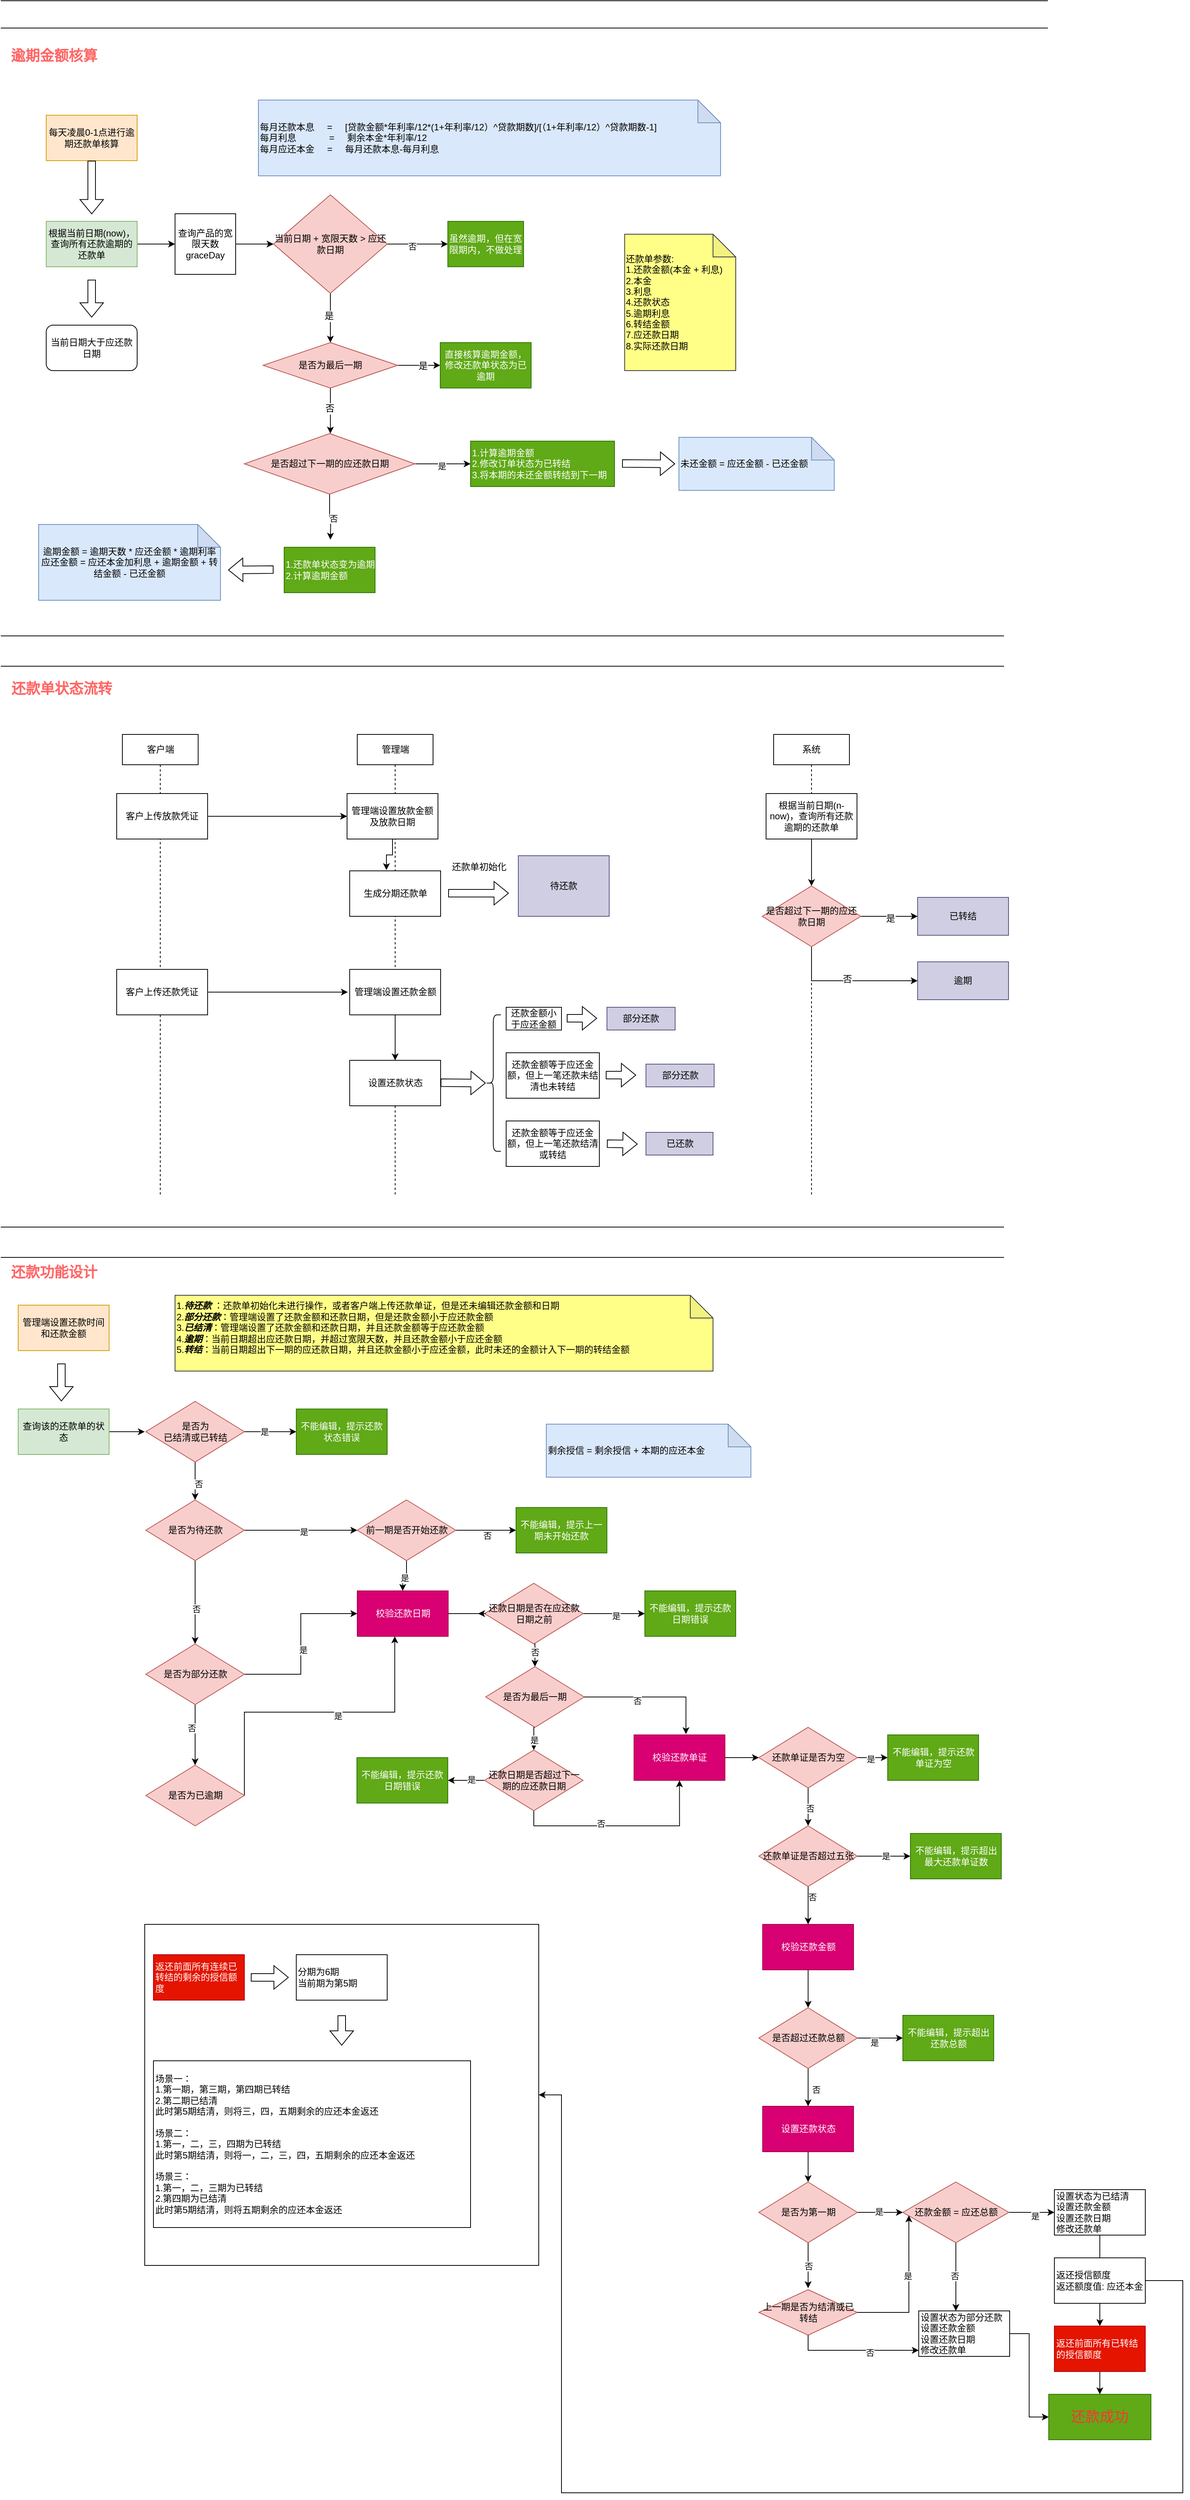 <mxfile version="22.0.4" type="github">
  <diagram name="第 1 页" id="Aw3Pf0h6sJnKODZOu8LF">
    <mxGraphModel dx="1366" dy="710" grid="1" gridSize="10" guides="1" tooltips="1" connect="1" arrows="1" fold="1" page="1" pageScale="1" pageWidth="827" pageHeight="1169" math="0" shadow="0">
      <root>
        <mxCell id="0" />
        <mxCell id="1" parent="0" />
        <mxCell id="2_UDLm3RMH8MQwXrRxa8-139" value="" style="rounded=0;whiteSpace=wrap;html=1;" vertex="1" parent="1">
          <mxGeometry x="230" y="2570" width="520" height="450" as="geometry" />
        </mxCell>
        <mxCell id="IFvYXQbIsYziRsAE9J6--2" value="每天凌晨0-1点进行逾期还款单核算" style="rounded=0;whiteSpace=wrap;html=1;fillColor=#ffe6cc;strokeColor=#d79b00;" parent="1" vertex="1">
          <mxGeometry x="100" y="183" width="120" height="60" as="geometry" />
        </mxCell>
        <mxCell id="IFvYXQbIsYziRsAE9J6--5" style="edgeStyle=orthogonalEdgeStyle;rounded=0;orthogonalLoop=1;jettySize=auto;html=1;exitX=1;exitY=0.5;exitDx=0;exitDy=0;" parent="1" source="IFvYXQbIsYziRsAE9J6--3" edge="1">
          <mxGeometry relative="1" as="geometry">
            <mxPoint x="270" y="353" as="targetPoint" />
          </mxGeometry>
        </mxCell>
        <mxCell id="IFvYXQbIsYziRsAE9J6--3" value="根据当前日期(now)，查询所有还款逾期的还款单" style="rounded=0;whiteSpace=wrap;html=1;fillColor=#d5e8d4;strokeColor=#82b366;" parent="1" vertex="1">
          <mxGeometry x="100" y="323" width="120" height="60" as="geometry" />
        </mxCell>
        <mxCell id="IFvYXQbIsYziRsAE9J6--4" value="" style="shape=flexArrow;endArrow=classic;html=1;rounded=0;" parent="1" source="IFvYXQbIsYziRsAE9J6--2" edge="1">
          <mxGeometry width="50" height="50" relative="1" as="geometry">
            <mxPoint x="160" y="293" as="sourcePoint" />
            <mxPoint x="160" y="313.711" as="targetPoint" />
          </mxGeometry>
        </mxCell>
        <mxCell id="IFvYXQbIsYziRsAE9J6--8" style="edgeStyle=orthogonalEdgeStyle;rounded=0;orthogonalLoop=1;jettySize=auto;html=1;" parent="1" source="IFvYXQbIsYziRsAE9J6--7" edge="1">
          <mxGeometry relative="1" as="geometry">
            <mxPoint x="400" y="353" as="targetPoint" />
          </mxGeometry>
        </mxCell>
        <mxCell id="IFvYXQbIsYziRsAE9J6--7" value="&lt;div&gt;查询产品的宽限天数&lt;/div&gt;&lt;div&gt;graceDay&lt;br&gt;&lt;/div&gt;" style="whiteSpace=wrap;html=1;aspect=fixed;" parent="1" vertex="1">
          <mxGeometry x="270" y="313" width="80" height="80" as="geometry" />
        </mxCell>
        <mxCell id="IFvYXQbIsYziRsAE9J6--11" style="edgeStyle=orthogonalEdgeStyle;rounded=0;orthogonalLoop=1;jettySize=auto;html=1;" parent="1" source="IFvYXQbIsYziRsAE9J6--9" edge="1">
          <mxGeometry relative="1" as="geometry">
            <mxPoint x="630" y="353" as="targetPoint" />
          </mxGeometry>
        </mxCell>
        <mxCell id="IFvYXQbIsYziRsAE9J6--12" value="否" style="edgeLabel;html=1;align=center;verticalAlign=middle;resizable=0;points=[];" parent="IFvYXQbIsYziRsAE9J6--11" vertex="1" connectable="0">
          <mxGeometry x="-0.18" y="-3" relative="1" as="geometry">
            <mxPoint as="offset" />
          </mxGeometry>
        </mxCell>
        <mxCell id="Zr8373-K24QdLeZp-8y8-16" style="edgeStyle=orthogonalEdgeStyle;rounded=0;orthogonalLoop=1;jettySize=auto;html=1;exitX=0.5;exitY=1;exitDx=0;exitDy=0;fontFamily=Helvetica;fontSize=12;fontColor=default;" parent="1" source="IFvYXQbIsYziRsAE9J6--9" edge="1">
          <mxGeometry relative="1" as="geometry">
            <mxPoint x="475" y="483" as="targetPoint" />
          </mxGeometry>
        </mxCell>
        <mxCell id="Zr8373-K24QdLeZp-8y8-17" value="是" style="edgeLabel;html=1;align=center;verticalAlign=middle;resizable=0;points=[];fontSize=12;fontFamily=Helvetica;fontColor=default;" parent="Zr8373-K24QdLeZp-8y8-16" vertex="1" connectable="0">
          <mxGeometry x="-0.084" y="-2" relative="1" as="geometry">
            <mxPoint as="offset" />
          </mxGeometry>
        </mxCell>
        <mxCell id="IFvYXQbIsYziRsAE9J6--9" value="当前日期 + 宽限天数 &amp;gt; 应还款日期" style="rhombus;whiteSpace=wrap;html=1;fillColor=#f8cecc;strokeColor=#b85450;" parent="1" vertex="1">
          <mxGeometry x="400" y="288" width="150" height="130" as="geometry" />
        </mxCell>
        <mxCell id="IFvYXQbIsYziRsAE9J6--13" value="虽然逾期，但在宽限期内，不做处理" style="rounded=0;whiteSpace=wrap;html=1;fillColor=#60a917;fontColor=#ffffff;strokeColor=#2D7600;" parent="1" vertex="1">
          <mxGeometry x="630" y="323" width="100" height="60" as="geometry" />
        </mxCell>
        <mxCell id="Zr8373-K24QdLeZp-8y8-1" style="edgeStyle=orthogonalEdgeStyle;rounded=0;orthogonalLoop=1;jettySize=auto;html=1;exitX=1;exitY=0.5;exitDx=0;exitDy=0;" parent="1" source="IFvYXQbIsYziRsAE9J6--17" edge="1">
          <mxGeometry relative="1" as="geometry">
            <mxPoint x="660" y="643" as="targetPoint" />
          </mxGeometry>
        </mxCell>
        <mxCell id="Zr8373-K24QdLeZp-8y8-2" value="是" style="edgeLabel;html=1;align=center;verticalAlign=middle;resizable=0;points=[];" parent="Zr8373-K24QdLeZp-8y8-1" vertex="1" connectable="0">
          <mxGeometry x="-0.055" y="-3" relative="1" as="geometry">
            <mxPoint as="offset" />
          </mxGeometry>
        </mxCell>
        <mxCell id="Zr8373-K24QdLeZp-8y8-4" style="edgeStyle=orthogonalEdgeStyle;rounded=0;orthogonalLoop=1;jettySize=auto;html=1;" parent="1" source="IFvYXQbIsYziRsAE9J6--17" edge="1">
          <mxGeometry relative="1" as="geometry">
            <mxPoint x="475" y="743" as="targetPoint" />
          </mxGeometry>
        </mxCell>
        <mxCell id="Zr8373-K24QdLeZp-8y8-5" value="否" style="edgeLabel;html=1;align=center;verticalAlign=middle;resizable=0;points=[];" parent="Zr8373-K24QdLeZp-8y8-4" vertex="1" connectable="0">
          <mxGeometry x="0.073" y="3" relative="1" as="geometry">
            <mxPoint as="offset" />
          </mxGeometry>
        </mxCell>
        <mxCell id="IFvYXQbIsYziRsAE9J6--17" value="是否超过下一期的应还款日期" style="rhombus;whiteSpace=wrap;html=1;fillColor=#f8cecc;strokeColor=#b85450;" parent="1" vertex="1">
          <mxGeometry x="361.5" y="603" width="225" height="80" as="geometry" />
        </mxCell>
        <mxCell id="Zr8373-K24QdLeZp-8y8-3" value="&lt;div&gt;1.计算逾期金额&lt;/div&gt;&lt;div&gt;2.修改订单状态为已转结&lt;/div&gt;&lt;div&gt;3.将本期的未还金额转结到下一期&lt;/div&gt;" style="rounded=0;whiteSpace=wrap;html=1;align=left;fillColor=#60a917;fontColor=#ffffff;strokeColor=#2D7600;" parent="1" vertex="1">
          <mxGeometry x="660" y="613" width="190" height="60" as="geometry" />
        </mxCell>
        <mxCell id="Zr8373-K24QdLeZp-8y8-6" value="&lt;div align=&quot;left&quot;&gt;1.还款单状态变为逾期&lt;/div&gt;&lt;div align=&quot;left&quot;&gt;2.计算逾期金额&lt;br&gt;&lt;/div&gt;" style="rounded=0;whiteSpace=wrap;html=1;align=left;fillColor=#60a917;fontColor=#ffffff;strokeColor=#2D7600;" parent="1" vertex="1">
          <mxGeometry x="414" y="753" width="120" height="60" as="geometry" />
        </mxCell>
        <mxCell id="Zr8373-K24QdLeZp-8y8-12" value="&lt;div&gt;每月还款本息&amp;nbsp;&amp;nbsp;&amp;nbsp;&amp;nbsp; = &lt;span style=&quot;&quot;&gt;&lt;span style=&quot;&quot;&gt;&amp;nbsp;&amp;nbsp;&amp;nbsp;&amp;nbsp;&lt;/span&gt;&lt;/span&gt;[贷款金额*年利率/12*(1+年利率/12）^贷款期数]/[（1+年利率/12）^贷款期数-1]&lt;span style=&quot;&quot; data-eleid=&quot;4&quot; class=&quot;text-only&quot;&gt;&lt;br&gt;&lt;/span&gt;&lt;/div&gt;&lt;div&gt;&lt;span style=&quot;&quot; data-eleid=&quot;7&quot; class=&quot;text-only&quot;&gt;每月利息&amp;nbsp;&amp;nbsp;&amp;nbsp;&amp;nbsp;&amp;nbsp;&amp;nbsp;&amp;nbsp;&amp;nbsp;&lt;span style=&quot;&quot;&gt;&lt;span style=&quot;&quot;&gt;&amp;nbsp;&amp;nbsp;&amp;nbsp;&amp;nbsp;&lt;/span&gt;&lt;/span&gt; = &lt;span style=&quot;&quot;&gt;&lt;span style=&quot;&quot;&gt;&amp;nbsp;&amp;nbsp;&amp;nbsp;&amp;nbsp;&lt;/span&gt;&lt;/span&gt;剩余本金*年利率/12&lt;/span&gt;&lt;span style=&quot;&quot; data-eleid=&quot;6&quot; class=&quot;text-only&quot;&gt;&lt;/span&gt;&lt;span style=&quot;&quot; data-eleid=&quot;9&quot; class=&quot;text-only&quot;&gt;&lt;br&gt;&lt;/span&gt;&lt;/div&gt;&lt;div&gt;&lt;span style=&quot;&quot; data-eleid=&quot;9&quot; class=&quot;text-only&quot;&gt;每月应还本金&lt;span style=&quot;&quot;&gt;&lt;span style=&quot;&quot;&gt;&amp;nbsp;&amp;nbsp;&amp;nbsp;&amp;nbsp;&lt;/span&gt;&lt;/span&gt; = &lt;span style=&quot;&quot;&gt;&lt;span style=&quot;&quot;&gt;&amp;nbsp;&amp;nbsp;&amp;nbsp;&amp;nbsp;&lt;/span&gt;&lt;/span&gt;每月还款本息-每月利息&lt;/span&gt;&lt;/div&gt;" style="shape=note;whiteSpace=wrap;html=1;backgroundOutline=1;darkOpacity=0.05;rounded=0;strokeColor=#6c8ebf;fontFamily=Helvetica;fontSize=12;fillColor=#dae8fc;align=left;" parent="1" vertex="1">
          <mxGeometry x="380" y="163" width="610" height="100" as="geometry" />
        </mxCell>
        <mxCell id="Zr8373-K24QdLeZp-8y8-14" value="" style="shape=flexArrow;endArrow=classic;html=1;rounded=0;fontFamily=Helvetica;fontSize=12;fontColor=default;" parent="1" edge="1">
          <mxGeometry width="50" height="50" relative="1" as="geometry">
            <mxPoint x="400" y="782.5" as="sourcePoint" />
            <mxPoint x="340" y="783" as="targetPoint" />
          </mxGeometry>
        </mxCell>
        <mxCell id="Zr8373-K24QdLeZp-8y8-15" value="&lt;div&gt;逾期金额 = 逾期天数 * 应还金额 * 逾期利率&lt;/div&gt;&lt;div&gt;应还金额 = 应还本金加利息 + 逾期金额 + 转结金额 - 已还金额 &lt;br&gt;&lt;/div&gt;" style="shape=note;whiteSpace=wrap;html=1;backgroundOutline=1;darkOpacity=0.05;rounded=0;strokeColor=#6c8ebf;fontFamily=Helvetica;fontSize=12;fillColor=#dae8fc;" parent="1" vertex="1">
          <mxGeometry x="90" y="723" width="240" height="100" as="geometry" />
        </mxCell>
        <mxCell id="Zr8373-K24QdLeZp-8y8-19" style="edgeStyle=orthogonalEdgeStyle;rounded=0;orthogonalLoop=1;jettySize=auto;html=1;fontFamily=Helvetica;fontSize=12;fontColor=default;" parent="1" source="Zr8373-K24QdLeZp-8y8-18" edge="1">
          <mxGeometry relative="1" as="geometry">
            <mxPoint x="475" y="603" as="targetPoint" />
          </mxGeometry>
        </mxCell>
        <mxCell id="Zr8373-K24QdLeZp-8y8-20" value="否" style="edgeLabel;html=1;align=center;verticalAlign=middle;resizable=0;points=[];fontSize=12;fontFamily=Helvetica;fontColor=default;" parent="Zr8373-K24QdLeZp-8y8-19" vertex="1" connectable="0">
          <mxGeometry x="-0.105" y="-1" relative="1" as="geometry">
            <mxPoint as="offset" />
          </mxGeometry>
        </mxCell>
        <mxCell id="Zr8373-K24QdLeZp-8y8-21" style="edgeStyle=orthogonalEdgeStyle;rounded=0;orthogonalLoop=1;jettySize=auto;html=1;exitX=1;exitY=0.5;exitDx=0;exitDy=0;fontFamily=Helvetica;fontSize=12;fontColor=default;" parent="1" source="Zr8373-K24QdLeZp-8y8-18" edge="1">
          <mxGeometry relative="1" as="geometry">
            <mxPoint x="620" y="513" as="targetPoint" />
          </mxGeometry>
        </mxCell>
        <mxCell id="Zr8373-K24QdLeZp-8y8-22" value="是" style="edgeLabel;html=1;align=center;verticalAlign=middle;resizable=0;points=[];fontSize=12;fontFamily=Helvetica;fontColor=default;" parent="Zr8373-K24QdLeZp-8y8-21" vertex="1" connectable="0">
          <mxGeometry x="0.191" relative="1" as="geometry">
            <mxPoint as="offset" />
          </mxGeometry>
        </mxCell>
        <mxCell id="Zr8373-K24QdLeZp-8y8-18" value="是否为最后一期" style="rhombus;whiteSpace=wrap;html=1;fillColor=#f8cecc;strokeColor=#b85450;" parent="1" vertex="1">
          <mxGeometry x="386.25" y="483" width="177.5" height="60" as="geometry" />
        </mxCell>
        <mxCell id="Zr8373-K24QdLeZp-8y8-23" value="直接核算逾期金额，修改还款单状态为已逾期" style="rounded=0;whiteSpace=wrap;html=1;strokeColor=#2D7600;fontFamily=Helvetica;fontSize=12;fontColor=#ffffff;fillColor=#60a917;" parent="1" vertex="1">
          <mxGeometry x="620" y="483" width="120" height="60" as="geometry" />
        </mxCell>
        <mxCell id="Zr8373-K24QdLeZp-8y8-24" value="" style="shape=flexArrow;endArrow=classic;html=1;rounded=0;fontFamily=Helvetica;fontSize=12;fontColor=default;" parent="1" edge="1">
          <mxGeometry width="50" height="50" relative="1" as="geometry">
            <mxPoint x="860" y="642.5" as="sourcePoint" />
            <mxPoint x="930" y="643" as="targetPoint" />
          </mxGeometry>
        </mxCell>
        <mxCell id="Zr8373-K24QdLeZp-8y8-25" value="&lt;div&gt;未还金额 = 应还金额 - 已还金额 &lt;br&gt;&lt;/div&gt;" style="shape=note;whiteSpace=wrap;html=1;backgroundOutline=1;darkOpacity=0.05;rounded=0;strokeColor=#6c8ebf;fontFamily=Helvetica;fontSize=12;fillColor=#dae8fc;align=left;" parent="1" vertex="1">
          <mxGeometry x="935" y="608" width="205" height="70" as="geometry" />
        </mxCell>
        <mxCell id="Zr8373-K24QdLeZp-8y8-26" value="" style="shape=link;html=1;rounded=0;fontFamily=Helvetica;fontSize=12;fontColor=default;width=40;" parent="1" edge="1">
          <mxGeometry width="100" relative="1" as="geometry">
            <mxPoint x="40" y="890" as="sourcePoint" />
            <mxPoint x="1364" y="890" as="targetPoint" />
          </mxGeometry>
        </mxCell>
        <mxCell id="Zr8373-K24QdLeZp-8y8-27" value="" style="shape=link;html=1;rounded=0;fontFamily=Helvetica;fontSize=12;fontColor=default;width=36;" parent="1" edge="1">
          <mxGeometry width="100" relative="1" as="geometry">
            <mxPoint x="40" y="50" as="sourcePoint" />
            <mxPoint x="1422" y="50" as="targetPoint" />
          </mxGeometry>
        </mxCell>
        <mxCell id="Zr8373-K24QdLeZp-8y8-28" value="&lt;font color=&quot;#ff6666&quot; style=&quot;font-size: 19px;&quot;&gt;&lt;b style=&quot;font-size: 19px;&quot;&gt;&lt;font style=&quot;font-size: 19px;&quot;&gt;逾期金额核算&lt;/font&gt;&lt;/b&gt;&lt;/font&gt;" style="text;html=1;align=center;verticalAlign=middle;resizable=0;points=[];autosize=1;strokeColor=none;fillColor=none;fontSize=19;fontFamily=Helvetica;fontColor=default;" parent="1" vertex="1">
          <mxGeometry x="40" y="85" width="140" height="40" as="geometry" />
        </mxCell>
        <mxCell id="Zr8373-K24QdLeZp-8y8-183" value="&lt;font color=&quot;#ff6666&quot;&gt;&lt;b&gt;还款单状态流转&lt;/b&gt;&lt;/font&gt;" style="text;html=1;align=center;verticalAlign=middle;resizable=0;points=[];autosize=1;strokeColor=none;fillColor=none;fontSize=19;fontFamily=Helvetica;fontColor=default;" parent="1" vertex="1">
          <mxGeometry x="40" y="920" width="160" height="40" as="geometry" />
        </mxCell>
        <mxCell id="Zr8373-K24QdLeZp-8y8-184" value="待还款" style="rounded=0;whiteSpace=wrap;html=1;strokeColor=#56517e;fontFamily=Helvetica;fontSize=12;fillColor=#d0cee2;" parent="1" vertex="1">
          <mxGeometry x="723" y="1160" width="120" height="80" as="geometry" />
        </mxCell>
        <mxCell id="Zr8373-K24QdLeZp-8y8-185" value="已转结" style="rounded=0;whiteSpace=wrap;html=1;strokeColor=#56517e;fontFamily=Helvetica;fontSize=12;fillColor=#d0cee2;" parent="1" vertex="1">
          <mxGeometry x="1250" y="1215" width="120" height="50" as="geometry" />
        </mxCell>
        <mxCell id="Zr8373-K24QdLeZp-8y8-186" value="逾期" style="rounded=0;whiteSpace=wrap;html=1;strokeColor=#56517e;fontFamily=Helvetica;fontSize=12;fillColor=#d0cee2;" parent="1" vertex="1">
          <mxGeometry x="1250" y="1300" width="120" height="50" as="geometry" />
        </mxCell>
        <mxCell id="Zr8373-K24QdLeZp-8y8-187" value="已还款" style="rounded=0;whiteSpace=wrap;html=1;strokeColor=#56517e;fontFamily=Helvetica;fontSize=12;fillColor=#d0cee2;" parent="1" vertex="1">
          <mxGeometry x="891.5" y="1525" width="88.5" height="30" as="geometry" />
        </mxCell>
        <mxCell id="Zr8373-K24QdLeZp-8y8-188" value="部分还款" style="rounded=0;whiteSpace=wrap;html=1;strokeColor=#56517e;fontFamily=Helvetica;fontSize=12;fillColor=#d0cee2;" parent="1" vertex="1">
          <mxGeometry x="840" y="1360" width="90" height="30" as="geometry" />
        </mxCell>
        <mxCell id="Zr8373-K24QdLeZp-8y8-202" style="edgeStyle=orthogonalEdgeStyle;rounded=0;orthogonalLoop=1;jettySize=auto;html=1;exitX=1;exitY=0.5;exitDx=0;exitDy=0;entryX=0;entryY=0.5;entryDx=0;entryDy=0;fontFamily=Helvetica;fontSize=12;fontColor=default;" parent="1" source="Zr8373-K24QdLeZp-8y8-194" target="Zr8373-K24QdLeZp-8y8-201" edge="1">
          <mxGeometry relative="1" as="geometry" />
        </mxCell>
        <mxCell id="Zr8373-K24QdLeZp-8y8-203" style="edgeStyle=orthogonalEdgeStyle;rounded=0;orthogonalLoop=1;jettySize=auto;html=1;exitX=1;exitY=0.5;exitDx=0;exitDy=0;fontFamily=Helvetica;fontSize=12;fontColor=default;" parent="1" source="Zr8373-K24QdLeZp-8y8-201" edge="1">
          <mxGeometry relative="1" as="geometry">
            <mxPoint x="583" y="1108" as="targetPoint" />
          </mxGeometry>
        </mxCell>
        <mxCell id="Zr8373-K24QdLeZp-8y8-210" value="客户端" style="shape=umlLifeline;perimeter=lifelinePerimeter;whiteSpace=wrap;html=1;container=1;dropTarget=0;collapsible=0;recursiveResize=0;outlineConnect=0;portConstraint=eastwest;newEdgeStyle={&quot;curved&quot;:0,&quot;rounded&quot;:0};rounded=0;strokeColor=default;fontFamily=Helvetica;fontSize=12;fontColor=default;fillColor=default;" parent="1" vertex="1">
          <mxGeometry x="200.5" y="1000" width="100" height="610" as="geometry" />
        </mxCell>
        <mxCell id="Zr8373-K24QdLeZp-8y8-211" value="管理端" style="shape=umlLifeline;perimeter=lifelinePerimeter;whiteSpace=wrap;html=1;container=1;dropTarget=0;collapsible=0;recursiveResize=0;outlineConnect=0;portConstraint=eastwest;newEdgeStyle={&quot;curved&quot;:0,&quot;rounded&quot;:0};rounded=0;strokeColor=default;fontFamily=Helvetica;fontSize=12;fontColor=default;fillColor=default;" parent="1" vertex="1">
          <mxGeometry x="510.5" y="1000" width="100" height="610" as="geometry" />
        </mxCell>
        <mxCell id="Zr8373-K24QdLeZp-8y8-212" value="系统" style="shape=umlLifeline;perimeter=lifelinePerimeter;whiteSpace=wrap;html=1;container=1;dropTarget=0;collapsible=0;recursiveResize=0;outlineConnect=0;portConstraint=eastwest;newEdgeStyle={&quot;curved&quot;:0,&quot;rounded&quot;:0};rounded=0;strokeColor=default;fontFamily=Helvetica;fontSize=12;fontColor=default;fillColor=default;" parent="1" vertex="1">
          <mxGeometry x="1060" y="1000" width="100" height="610" as="geometry" />
        </mxCell>
        <mxCell id="Zr8373-K24QdLeZp-8y8-194" value="客户上传放款凭证" style="rounded=0;whiteSpace=wrap;html=1;strokeColor=default;fontFamily=Helvetica;fontSize=12;fontColor=default;fillColor=default;" parent="1" vertex="1">
          <mxGeometry x="193" y="1078" width="120" height="60" as="geometry" />
        </mxCell>
        <mxCell id="Zr8373-K24QdLeZp-8y8-204" value="生成分期还款单" style="rounded=0;whiteSpace=wrap;html=1;strokeColor=default;fontFamily=Helvetica;fontSize=12;fontColor=default;fillColor=default;" parent="1" vertex="1">
          <mxGeometry x="500.5" y="1180" width="120" height="60" as="geometry" />
        </mxCell>
        <mxCell id="Zr8373-K24QdLeZp-8y8-219" style="edgeStyle=orthogonalEdgeStyle;rounded=0;orthogonalLoop=1;jettySize=auto;html=1;entryX=0.404;entryY=-0.017;entryDx=0;entryDy=0;entryPerimeter=0;fontFamily=Helvetica;fontSize=12;fontColor=default;" parent="1" source="Zr8373-K24QdLeZp-8y8-201" target="Zr8373-K24QdLeZp-8y8-204" edge="1">
          <mxGeometry relative="1" as="geometry" />
        </mxCell>
        <mxCell id="Zr8373-K24QdLeZp-8y8-201" value="管理端设置放款金额及放款日期" style="rounded=0;whiteSpace=wrap;html=1;strokeColor=default;fontFamily=Helvetica;fontSize=12;fontColor=default;fillColor=default;" parent="1" vertex="1">
          <mxGeometry x="497" y="1078" width="120" height="60" as="geometry" />
        </mxCell>
        <mxCell id="Zr8373-K24QdLeZp-8y8-214" value="" style="shape=flexArrow;endArrow=classic;html=1;rounded=0;fontFamily=Helvetica;fontSize=12;fontColor=default;" parent="1" edge="1">
          <mxGeometry width="50" height="50" relative="1" as="geometry">
            <mxPoint x="630.5" y="1209.5" as="sourcePoint" />
            <mxPoint x="710.5" y="1209.5" as="targetPoint" />
          </mxGeometry>
        </mxCell>
        <mxCell id="Zr8373-K24QdLeZp-8y8-215" value="还款单初始化" style="text;html=1;align=center;verticalAlign=middle;resizable=0;points=[];autosize=1;strokeColor=none;fillColor=none;fontSize=12;fontFamily=Helvetica;fontColor=default;" parent="1" vertex="1">
          <mxGeometry x="620.5" y="1160" width="100" height="30" as="geometry" />
        </mxCell>
        <mxCell id="Zr8373-K24QdLeZp-8y8-218" style="edgeStyle=orthogonalEdgeStyle;rounded=0;orthogonalLoop=1;jettySize=auto;html=1;fontFamily=Helvetica;fontSize=12;fontColor=default;" parent="1" source="Zr8373-K24QdLeZp-8y8-216" edge="1">
          <mxGeometry relative="1" as="geometry">
            <mxPoint x="498" y="1340" as="targetPoint" />
          </mxGeometry>
        </mxCell>
        <mxCell id="Zr8373-K24QdLeZp-8y8-216" value="客户上传还款凭证" style="rounded=0;whiteSpace=wrap;html=1;strokeColor=default;fontFamily=Helvetica;fontSize=12;fontColor=default;fillColor=default;" parent="1" vertex="1">
          <mxGeometry x="193" y="1310" width="120" height="60" as="geometry" />
        </mxCell>
        <mxCell id="Zr8373-K24QdLeZp-8y8-226" style="edgeStyle=orthogonalEdgeStyle;rounded=0;orthogonalLoop=1;jettySize=auto;html=1;fontFamily=Helvetica;fontSize=12;fontColor=default;" parent="1" source="Zr8373-K24QdLeZp-8y8-217" target="Zr8373-K24QdLeZp-8y8-222" edge="1">
          <mxGeometry relative="1" as="geometry" />
        </mxCell>
        <mxCell id="Zr8373-K24QdLeZp-8y8-217" value="管理端设置还款金额" style="rounded=0;whiteSpace=wrap;html=1;strokeColor=default;fontFamily=Helvetica;fontSize=12;fontColor=default;fillColor=default;" parent="1" vertex="1">
          <mxGeometry x="500.5" y="1310" width="120" height="60" as="geometry" />
        </mxCell>
        <mxCell id="Zr8373-K24QdLeZp-8y8-222" value="设置还款状态" style="rounded=0;whiteSpace=wrap;html=1;strokeColor=default;fontFamily=Helvetica;fontSize=12;fontColor=default;fillColor=default;" parent="1" vertex="1">
          <mxGeometry x="500.5" y="1430" width="120" height="60" as="geometry" />
        </mxCell>
        <mxCell id="Zr8373-K24QdLeZp-8y8-227" value="" style="shape=flexArrow;endArrow=classic;html=1;rounded=0;fontFamily=Helvetica;fontSize=12;fontColor=default;" parent="1" edge="1">
          <mxGeometry width="50" height="50" relative="1" as="geometry">
            <mxPoint x="620.5" y="1459.5" as="sourcePoint" />
            <mxPoint x="680" y="1460" as="targetPoint" />
          </mxGeometry>
        </mxCell>
        <mxCell id="Zr8373-K24QdLeZp-8y8-229" value="" style="shape=curlyBracket;whiteSpace=wrap;html=1;rounded=1;labelPosition=left;verticalLabelPosition=middle;align=right;verticalAlign=middle;strokeColor=default;fontFamily=Helvetica;fontSize=12;fontColor=default;fillColor=default;size=0.5;" parent="1" vertex="1">
          <mxGeometry x="680" y="1370" width="20" height="180" as="geometry" />
        </mxCell>
        <mxCell id="Zr8373-K24QdLeZp-8y8-230" value="还款金额小于应还金额" style="rounded=0;whiteSpace=wrap;html=1;strokeColor=default;fontFamily=Helvetica;fontSize=12;fontColor=default;fillColor=default;" parent="1" vertex="1">
          <mxGeometry x="707" y="1360" width="73" height="30" as="geometry" />
        </mxCell>
        <mxCell id="Zr8373-K24QdLeZp-8y8-231" value="" style="shape=flexArrow;endArrow=classic;html=1;rounded=0;fontFamily=Helvetica;fontSize=12;fontColor=default;" parent="1" edge="1">
          <mxGeometry width="50" height="50" relative="1" as="geometry">
            <mxPoint x="787" y="1374.5" as="sourcePoint" />
            <mxPoint x="827" y="1374.5" as="targetPoint" />
          </mxGeometry>
        </mxCell>
        <mxCell id="Zr8373-K24QdLeZp-8y8-232" value="还款金额等于应还金额，但上一笔还款未结清也未转结" style="rounded=0;whiteSpace=wrap;html=1;strokeColor=default;fontFamily=Helvetica;fontSize=12;fontColor=default;fillColor=default;" parent="1" vertex="1">
          <mxGeometry x="707" y="1420" width="123" height="60" as="geometry" />
        </mxCell>
        <mxCell id="Zr8373-K24QdLeZp-8y8-233" value="部分还款" style="rounded=0;whiteSpace=wrap;html=1;strokeColor=#56517e;fontFamily=Helvetica;fontSize=12;fillColor=#d0cee2;" parent="1" vertex="1">
          <mxGeometry x="891.5" y="1435" width="90" height="30" as="geometry" />
        </mxCell>
        <mxCell id="Zr8373-K24QdLeZp-8y8-234" value="" style="shape=flexArrow;endArrow=classic;html=1;rounded=0;fontFamily=Helvetica;fontSize=12;fontColor=default;" parent="1" edge="1">
          <mxGeometry width="50" height="50" relative="1" as="geometry">
            <mxPoint x="838.5" y="1449.5" as="sourcePoint" />
            <mxPoint x="878.5" y="1449.5" as="targetPoint" />
          </mxGeometry>
        </mxCell>
        <mxCell id="Zr8373-K24QdLeZp-8y8-235" value="还款金额等于应还金额，但上一笔还款结清或转结" style="rounded=0;whiteSpace=wrap;html=1;strokeColor=default;fontFamily=Helvetica;fontSize=12;fontColor=default;fillColor=default;" parent="1" vertex="1">
          <mxGeometry x="707" y="1510" width="123" height="60" as="geometry" />
        </mxCell>
        <mxCell id="Zr8373-K24QdLeZp-8y8-236" value="" style="shape=flexArrow;endArrow=classic;html=1;rounded=0;fontFamily=Helvetica;fontSize=12;fontColor=default;" parent="1" edge="1">
          <mxGeometry width="50" height="50" relative="1" as="geometry">
            <mxPoint x="840" y="1540" as="sourcePoint" />
            <mxPoint x="880.5" y="1540.5" as="targetPoint" />
          </mxGeometry>
        </mxCell>
        <mxCell id="Zr8373-K24QdLeZp-8y8-240" style="edgeStyle=orthogonalEdgeStyle;rounded=0;orthogonalLoop=1;jettySize=auto;html=1;fontFamily=Helvetica;fontSize=12;fontColor=default;" parent="1" source="Zr8373-K24QdLeZp-8y8-238" target="Zr8373-K24QdLeZp-8y8-239" edge="1">
          <mxGeometry relative="1" as="geometry" />
        </mxCell>
        <mxCell id="Zr8373-K24QdLeZp-8y8-238" value="根据当前日期(n-now)，查询所有还款逾期的还款单" style="rounded=0;whiteSpace=wrap;html=1;" parent="1" vertex="1">
          <mxGeometry x="1050" y="1078" width="120" height="60" as="geometry" />
        </mxCell>
        <mxCell id="Zr8373-K24QdLeZp-8y8-241" style="edgeStyle=orthogonalEdgeStyle;rounded=0;orthogonalLoop=1;jettySize=auto;html=1;exitX=1;exitY=0.5;exitDx=0;exitDy=0;fontFamily=Helvetica;fontSize=12;fontColor=default;" parent="1" source="Zr8373-K24QdLeZp-8y8-239" edge="1">
          <mxGeometry relative="1" as="geometry">
            <mxPoint x="1250" y="1240" as="targetPoint" />
          </mxGeometry>
        </mxCell>
        <mxCell id="Zr8373-K24QdLeZp-8y8-242" value="是" style="edgeLabel;html=1;align=center;verticalAlign=middle;resizable=0;points=[];fontSize=12;fontFamily=Helvetica;fontColor=default;" parent="Zr8373-K24QdLeZp-8y8-241" vertex="1" connectable="0">
          <mxGeometry x="0.046" y="-2" relative="1" as="geometry">
            <mxPoint as="offset" />
          </mxGeometry>
        </mxCell>
        <mxCell id="Zr8373-K24QdLeZp-8y8-243" style="edgeStyle=orthogonalEdgeStyle;rounded=0;orthogonalLoop=1;jettySize=auto;html=1;exitX=0.5;exitY=1;exitDx=0;exitDy=0;fontFamily=Helvetica;fontSize=12;fontColor=default;entryX=0;entryY=0.5;entryDx=0;entryDy=0;" parent="1" source="Zr8373-K24QdLeZp-8y8-239" target="Zr8373-K24QdLeZp-8y8-186" edge="1">
          <mxGeometry relative="1" as="geometry">
            <mxPoint x="1240" y="1350" as="targetPoint" />
          </mxGeometry>
        </mxCell>
        <mxCell id="Zr8373-K24QdLeZp-8y8-244" value="否" style="edgeLabel;html=1;align=center;verticalAlign=middle;resizable=0;points=[];fontSize=12;fontFamily=Helvetica;fontColor=default;" parent="Zr8373-K24QdLeZp-8y8-243" vertex="1" connectable="0">
          <mxGeometry x="-0.005" y="2" relative="1" as="geometry">
            <mxPoint as="offset" />
          </mxGeometry>
        </mxCell>
        <mxCell id="Zr8373-K24QdLeZp-8y8-239" value="是否超过下一期的应还款日期" style="rhombus;whiteSpace=wrap;html=1;fillColor=#f8cecc;strokeColor=#b85450;" parent="1" vertex="1">
          <mxGeometry x="1045" y="1200" width="130" height="80" as="geometry" />
        </mxCell>
        <mxCell id="Zr8373-K24QdLeZp-8y8-249" value="" style="shape=link;html=1;rounded=0;fontFamily=Helvetica;fontSize=12;fontColor=default;width=40;" parent="1" edge="1">
          <mxGeometry width="100" relative="1" as="geometry">
            <mxPoint x="40" y="1670" as="sourcePoint" />
            <mxPoint x="1364" y="1670" as="targetPoint" />
          </mxGeometry>
        </mxCell>
        <mxCell id="2_UDLm3RMH8MQwXrRxa8-1" value="" style="shape=flexArrow;endArrow=classic;html=1;rounded=0;" edge="1" parent="1">
          <mxGeometry width="50" height="50" relative="1" as="geometry">
            <mxPoint x="160" y="400" as="sourcePoint" />
            <mxPoint x="160" y="450" as="targetPoint" />
          </mxGeometry>
        </mxCell>
        <mxCell id="2_UDLm3RMH8MQwXrRxa8-2" value="当前日期大于应还款日期" style="rounded=1;whiteSpace=wrap;html=1;" vertex="1" parent="1">
          <mxGeometry x="100" y="460" width="120" height="60" as="geometry" />
        </mxCell>
        <mxCell id="2_UDLm3RMH8MQwXrRxa8-3" value="&lt;div align=&quot;left&quot;&gt;还款单参数:&lt;/div&gt;&lt;div align=&quot;left&quot;&gt;1.还款金额(本金 + 利息)&lt;/div&gt;&lt;div align=&quot;left&quot;&gt;2.本金&lt;/div&gt;&lt;div align=&quot;left&quot;&gt;3.利息&lt;/div&gt;&lt;div align=&quot;left&quot;&gt;4.还款状态&lt;/div&gt;&lt;div align=&quot;left&quot;&gt;5.逾期利息&lt;/div&gt;&lt;div align=&quot;left&quot;&gt;6.转结金额&lt;/div&gt;&lt;div align=&quot;left&quot;&gt;7.应还款日期&lt;/div&gt;&lt;div align=&quot;left&quot;&gt;8.实际还款日期&lt;br&gt;&lt;/div&gt;" style="shape=note;whiteSpace=wrap;html=1;backgroundOutline=1;darkOpacity=0.05;fillColor=#ffff88;strokeColor=#36393d;align=left;" vertex="1" parent="1">
          <mxGeometry x="863.38" y="340" width="146.62" height="180" as="geometry" />
        </mxCell>
        <mxCell id="2_UDLm3RMH8MQwXrRxa8-6" value="&lt;font color=&quot;#ff6666&quot;&gt;&lt;b&gt;还款功能设计&lt;/b&gt;&lt;/font&gt;" style="text;html=1;align=center;verticalAlign=middle;resizable=0;points=[];autosize=1;strokeColor=none;fillColor=none;fontSize=19;fontFamily=Helvetica;fontColor=default;" vertex="1" parent="1">
          <mxGeometry x="40" y="1690" width="140" height="40" as="geometry" />
        </mxCell>
        <mxCell id="2_UDLm3RMH8MQwXrRxa8-7" value="管理端设置还款时间和还款金额" style="rounded=0;whiteSpace=wrap;html=1;strokeColor=#d79b00;fontFamily=Helvetica;fontSize=12;fillColor=#ffe6cc;" vertex="1" parent="1">
          <mxGeometry x="63" y="1753" width="120" height="60" as="geometry" />
        </mxCell>
        <mxCell id="2_UDLm3RMH8MQwXrRxa8-8" value="" style="shape=flexArrow;endArrow=classic;html=1;rounded=0;" edge="1" parent="1">
          <mxGeometry width="50" height="50" relative="1" as="geometry">
            <mxPoint x="120" y="1830" as="sourcePoint" />
            <mxPoint x="120" y="1880" as="targetPoint" />
          </mxGeometry>
        </mxCell>
        <mxCell id="2_UDLm3RMH8MQwXrRxa8-12" style="edgeStyle=orthogonalEdgeStyle;rounded=0;orthogonalLoop=1;jettySize=auto;html=1;" edge="1" parent="1" source="2_UDLm3RMH8MQwXrRxa8-9">
          <mxGeometry relative="1" as="geometry">
            <mxPoint x="230" y="1920" as="targetPoint" />
          </mxGeometry>
        </mxCell>
        <mxCell id="2_UDLm3RMH8MQwXrRxa8-9" value="查询该的还款单的状态" style="rounded=0;whiteSpace=wrap;html=1;fillColor=#d5e8d4;strokeColor=#82b366;" vertex="1" parent="1">
          <mxGeometry x="63" y="1890" width="120" height="60" as="geometry" />
        </mxCell>
        <mxCell id="2_UDLm3RMH8MQwXrRxa8-11" value="&lt;div align=&quot;left&quot;&gt;1.&lt;b&gt;&lt;i&gt;待还款&lt;/i&gt;&lt;/b&gt; ：还款单初始化未进行操作，或者客户端上传还款单证，但是还未编辑还款金额和日期&lt;/div&gt;&lt;div align=&quot;left&quot;&gt;2.&lt;b&gt;&lt;i&gt;部分还款&lt;/i&gt;&lt;/b&gt;：管理端设置了还款金额和还款日期，但是还款金额小于应还款金额&lt;/div&gt;&lt;div align=&quot;left&quot;&gt;3.&lt;b&gt;&lt;i&gt;已结清&lt;/i&gt;&lt;/b&gt;：管理端设置了还款金额和还款日期，并且还款金额等于应还款金额&lt;/div&gt;&lt;div align=&quot;left&quot;&gt;4.&lt;b&gt;&lt;i&gt;逾期&lt;/i&gt;&lt;/b&gt;：当前日期超出应还款日期，并超过宽限天数，并且还款金额小于应还金额&lt;/div&gt;&lt;div align=&quot;left&quot;&gt;5.&lt;b&gt;&lt;i&gt;转结&lt;/i&gt;&lt;/b&gt;：当前日期超出下一期的应还款日期，并且还款金额小于应还金额，此时未还的金额计入下一期的转结金额&lt;br&gt;&lt;/div&gt;&lt;div align=&quot;left&quot;&gt;&lt;b&gt;&lt;i&gt;&lt;br&gt;&lt;/i&gt;&lt;/b&gt;&lt;/div&gt;" style="shape=note;whiteSpace=wrap;html=1;backgroundOutline=1;darkOpacity=0.05;fillColor=#ffff88;strokeColor=#36393d;align=left;" vertex="1" parent="1">
          <mxGeometry x="270" y="1740" width="710" height="100" as="geometry" />
        </mxCell>
        <mxCell id="2_UDLm3RMH8MQwXrRxa8-14" style="edgeStyle=orthogonalEdgeStyle;rounded=0;orthogonalLoop=1;jettySize=auto;html=1;" edge="1" parent="1" source="2_UDLm3RMH8MQwXrRxa8-13">
          <mxGeometry relative="1" as="geometry">
            <mxPoint x="430" y="1920" as="targetPoint" />
          </mxGeometry>
        </mxCell>
        <mxCell id="2_UDLm3RMH8MQwXrRxa8-15" value="是" style="edgeLabel;html=1;align=center;verticalAlign=middle;resizable=0;points=[];" vertex="1" connectable="0" parent="2_UDLm3RMH8MQwXrRxa8-14">
          <mxGeometry x="-0.232" relative="1" as="geometry">
            <mxPoint as="offset" />
          </mxGeometry>
        </mxCell>
        <mxCell id="2_UDLm3RMH8MQwXrRxa8-18" style="edgeStyle=orthogonalEdgeStyle;rounded=0;orthogonalLoop=1;jettySize=auto;html=1;exitX=0.5;exitY=1;exitDx=0;exitDy=0;" edge="1" parent="1" source="2_UDLm3RMH8MQwXrRxa8-13">
          <mxGeometry relative="1" as="geometry">
            <mxPoint x="296.5" y="2010" as="targetPoint" />
          </mxGeometry>
        </mxCell>
        <mxCell id="2_UDLm3RMH8MQwXrRxa8-19" value="否" style="edgeLabel;html=1;align=center;verticalAlign=middle;resizable=0;points=[];" vertex="1" connectable="0" parent="2_UDLm3RMH8MQwXrRxa8-18">
          <mxGeometry x="0.165" y="4" relative="1" as="geometry">
            <mxPoint as="offset" />
          </mxGeometry>
        </mxCell>
        <mxCell id="2_UDLm3RMH8MQwXrRxa8-13" value="&lt;div&gt;是否为&lt;/div&gt;&lt;div&gt;已结清或已转结&lt;br&gt;&lt;/div&gt;" style="rhombus;whiteSpace=wrap;html=1;fillColor=#f8cecc;strokeColor=#b85450;" vertex="1" parent="1">
          <mxGeometry x="231.5" y="1880" width="130" height="80" as="geometry" />
        </mxCell>
        <mxCell id="2_UDLm3RMH8MQwXrRxa8-16" value="不能编辑，提示还款状态错误" style="rounded=0;whiteSpace=wrap;html=1;strokeColor=#2D7600;fontFamily=Helvetica;fontSize=12;fontColor=#ffffff;fillColor=#60a917;" vertex="1" parent="1">
          <mxGeometry x="430" y="1890" width="120" height="60" as="geometry" />
        </mxCell>
        <mxCell id="2_UDLm3RMH8MQwXrRxa8-17" value="剩余授信 = 剩余授信 + 本期的应还本金" style="shape=note;whiteSpace=wrap;html=1;backgroundOutline=1;darkOpacity=0.05;rounded=0;strokeColor=#6c8ebf;fontFamily=Helvetica;fontSize=12;fillColor=#dae8fc;align=left;" vertex="1" parent="1">
          <mxGeometry x="760" y="1910" width="270" height="70" as="geometry" />
        </mxCell>
        <mxCell id="2_UDLm3RMH8MQwXrRxa8-21" style="edgeStyle=orthogonalEdgeStyle;rounded=0;orthogonalLoop=1;jettySize=auto;html=1;exitX=1;exitY=0.5;exitDx=0;exitDy=0;entryX=0;entryY=0.5;entryDx=0;entryDy=0;" edge="1" parent="1" source="2_UDLm3RMH8MQwXrRxa8-20" target="2_UDLm3RMH8MQwXrRxa8-36">
          <mxGeometry relative="1" as="geometry">
            <mxPoint x="480" y="2050" as="targetPoint" />
          </mxGeometry>
        </mxCell>
        <mxCell id="2_UDLm3RMH8MQwXrRxa8-22" value="是" style="edgeLabel;html=1;align=center;verticalAlign=middle;resizable=0;points=[];" vertex="1" connectable="0" parent="2_UDLm3RMH8MQwXrRxa8-21">
          <mxGeometry x="0.052" y="-2" relative="1" as="geometry">
            <mxPoint as="offset" />
          </mxGeometry>
        </mxCell>
        <mxCell id="2_UDLm3RMH8MQwXrRxa8-96" style="edgeStyle=orthogonalEdgeStyle;rounded=0;orthogonalLoop=1;jettySize=auto;html=1;entryX=0.5;entryY=0;entryDx=0;entryDy=0;" edge="1" parent="1" source="2_UDLm3RMH8MQwXrRxa8-20" target="2_UDLm3RMH8MQwXrRxa8-97">
          <mxGeometry relative="1" as="geometry">
            <mxPoint x="296.5" y="2150" as="targetPoint" />
          </mxGeometry>
        </mxCell>
        <mxCell id="2_UDLm3RMH8MQwXrRxa8-98" value="否" style="edgeLabel;html=1;align=center;verticalAlign=middle;resizable=0;points=[];" vertex="1" connectable="0" parent="2_UDLm3RMH8MQwXrRxa8-96">
          <mxGeometry x="0.164" y="1" relative="1" as="geometry">
            <mxPoint as="offset" />
          </mxGeometry>
        </mxCell>
        <mxCell id="2_UDLm3RMH8MQwXrRxa8-20" value="是否为待还款" style="rhombus;whiteSpace=wrap;html=1;fillColor=#f8cecc;strokeColor=#b85450;" vertex="1" parent="1">
          <mxGeometry x="231.5" y="2010" width="130" height="80" as="geometry" />
        </mxCell>
        <mxCell id="2_UDLm3RMH8MQwXrRxa8-32" style="edgeStyle=orthogonalEdgeStyle;rounded=0;orthogonalLoop=1;jettySize=auto;html=1;exitX=1;exitY=0.5;exitDx=0;exitDy=0;entryX=0;entryY=0.5;entryDx=0;entryDy=0;" edge="1" parent="1" source="2_UDLm3RMH8MQwXrRxa8-23" target="2_UDLm3RMH8MQwXrRxa8-34">
          <mxGeometry relative="1" as="geometry">
            <mxPoint x="1060" y="2160" as="targetPoint" />
          </mxGeometry>
        </mxCell>
        <mxCell id="2_UDLm3RMH8MQwXrRxa8-33" value="是" style="edgeLabel;html=1;align=center;verticalAlign=middle;resizable=0;points=[];" vertex="1" connectable="0" parent="2_UDLm3RMH8MQwXrRxa8-32">
          <mxGeometry x="0.063" y="-3" relative="1" as="geometry">
            <mxPoint as="offset" />
          </mxGeometry>
        </mxCell>
        <mxCell id="2_UDLm3RMH8MQwXrRxa8-119" style="edgeStyle=orthogonalEdgeStyle;rounded=0;orthogonalLoop=1;jettySize=auto;html=1;exitX=0.5;exitY=1;exitDx=0;exitDy=0;entryX=0.5;entryY=0;entryDx=0;entryDy=0;" edge="1" parent="1" source="2_UDLm3RMH8MQwXrRxa8-23" target="2_UDLm3RMH8MQwXrRxa8-28">
          <mxGeometry relative="1" as="geometry" />
        </mxCell>
        <mxCell id="2_UDLm3RMH8MQwXrRxa8-120" value="否" style="edgeLabel;html=1;align=center;verticalAlign=middle;resizable=0;points=[];" vertex="1" connectable="0" parent="2_UDLm3RMH8MQwXrRxa8-119">
          <mxGeometry x="-0.206" relative="1" as="geometry">
            <mxPoint as="offset" />
          </mxGeometry>
        </mxCell>
        <mxCell id="2_UDLm3RMH8MQwXrRxa8-23" value="还款日期是否在应还款日期之前" style="rhombus;whiteSpace=wrap;html=1;fillColor=#f8cecc;strokeColor=#b85450;" vertex="1" parent="1">
          <mxGeometry x="678.5" y="2120" width="130" height="80" as="geometry" />
        </mxCell>
        <mxCell id="2_UDLm3RMH8MQwXrRxa8-27" style="edgeStyle=orthogonalEdgeStyle;rounded=0;orthogonalLoop=1;jettySize=auto;html=1;exitX=1;exitY=0.5;exitDx=0;exitDy=0;" edge="1" parent="1" source="2_UDLm3RMH8MQwXrRxa8-25">
          <mxGeometry relative="1" as="geometry">
            <mxPoint x="670" y="2160" as="targetPoint" />
            <Array as="points">
              <mxPoint x="680" y="2160" />
              <mxPoint x="680" y="2160" />
            </Array>
          </mxGeometry>
        </mxCell>
        <mxCell id="2_UDLm3RMH8MQwXrRxa8-25" value="校验还款日期" style="rounded=0;whiteSpace=wrap;html=1;fillColor=#d80073;strokeColor=#A50040;fontColor=#ffffff;" vertex="1" parent="1">
          <mxGeometry x="510.5" y="2130" width="120" height="60" as="geometry" />
        </mxCell>
        <mxCell id="2_UDLm3RMH8MQwXrRxa8-121" style="edgeStyle=orthogonalEdgeStyle;rounded=0;orthogonalLoop=1;jettySize=auto;html=1;exitX=0.5;exitY=1;exitDx=0;exitDy=0;entryX=0.5;entryY=0;entryDx=0;entryDy=0;" edge="1" parent="1" source="2_UDLm3RMH8MQwXrRxa8-28" target="2_UDLm3RMH8MQwXrRxa8-108">
          <mxGeometry relative="1" as="geometry" />
        </mxCell>
        <mxCell id="2_UDLm3RMH8MQwXrRxa8-122" value="是" style="edgeLabel;html=1;align=center;verticalAlign=middle;resizable=0;points=[];" vertex="1" connectable="0" parent="2_UDLm3RMH8MQwXrRxa8-121">
          <mxGeometry x="0.111" relative="1" as="geometry">
            <mxPoint y="1" as="offset" />
          </mxGeometry>
        </mxCell>
        <mxCell id="2_UDLm3RMH8MQwXrRxa8-28" value="是否为最后一期" style="rhombus;whiteSpace=wrap;html=1;fillColor=#f8cecc;strokeColor=#b85450;" vertex="1" parent="1">
          <mxGeometry x="680" y="2230" width="130" height="80" as="geometry" />
        </mxCell>
        <mxCell id="2_UDLm3RMH8MQwXrRxa8-34" value="不能编辑，提示还款日期错误" style="rounded=0;whiteSpace=wrap;html=1;strokeColor=#2D7600;fontFamily=Helvetica;fontSize=12;fontColor=#ffffff;fillColor=#60a917;" vertex="1" parent="1">
          <mxGeometry x="890" y="2130" width="120" height="60" as="geometry" />
        </mxCell>
        <mxCell id="2_UDLm3RMH8MQwXrRxa8-37" style="edgeStyle=orthogonalEdgeStyle;rounded=0;orthogonalLoop=1;jettySize=auto;html=1;" edge="1" parent="1" source="2_UDLm3RMH8MQwXrRxa8-36">
          <mxGeometry relative="1" as="geometry">
            <mxPoint x="720" y="2050" as="targetPoint" />
          </mxGeometry>
        </mxCell>
        <mxCell id="2_UDLm3RMH8MQwXrRxa8-38" value="否" style="edgeLabel;html=1;align=center;verticalAlign=middle;resizable=0;points=[];" vertex="1" connectable="0" parent="2_UDLm3RMH8MQwXrRxa8-37">
          <mxGeometry x="0.05" y="-6" relative="1" as="geometry">
            <mxPoint as="offset" />
          </mxGeometry>
        </mxCell>
        <mxCell id="2_UDLm3RMH8MQwXrRxa8-40" style="edgeStyle=orthogonalEdgeStyle;rounded=0;orthogonalLoop=1;jettySize=auto;html=1;exitX=0.5;exitY=1;exitDx=0;exitDy=0;entryX=0.5;entryY=0;entryDx=0;entryDy=0;" edge="1" parent="1" source="2_UDLm3RMH8MQwXrRxa8-36" target="2_UDLm3RMH8MQwXrRxa8-25">
          <mxGeometry relative="1" as="geometry" />
        </mxCell>
        <mxCell id="2_UDLm3RMH8MQwXrRxa8-41" value="是" style="edgeLabel;html=1;align=center;verticalAlign=middle;resizable=0;points=[];" vertex="1" connectable="0" parent="2_UDLm3RMH8MQwXrRxa8-40">
          <mxGeometry x="0.244" y="2" relative="1" as="geometry">
            <mxPoint as="offset" />
          </mxGeometry>
        </mxCell>
        <mxCell id="2_UDLm3RMH8MQwXrRxa8-36" value="前一期是否开始还款" style="rhombus;whiteSpace=wrap;html=1;fillColor=#f8cecc;strokeColor=#b85450;" vertex="1" parent="1">
          <mxGeometry x="510.5" y="2010" width="130" height="80" as="geometry" />
        </mxCell>
        <mxCell id="2_UDLm3RMH8MQwXrRxa8-39" value="不能编辑，提示上一期未开始还款" style="rounded=0;whiteSpace=wrap;html=1;strokeColor=#2D7600;fontFamily=Helvetica;fontSize=12;fontColor=#ffffff;fillColor=#60a917;" vertex="1" parent="1">
          <mxGeometry x="720" y="2020" width="120" height="60" as="geometry" />
        </mxCell>
        <mxCell id="2_UDLm3RMH8MQwXrRxa8-45" style="edgeStyle=orthogonalEdgeStyle;rounded=0;orthogonalLoop=1;jettySize=auto;html=1;exitX=1;exitY=0.5;exitDx=0;exitDy=0;" edge="1" parent="1" source="2_UDLm3RMH8MQwXrRxa8-44">
          <mxGeometry relative="1" as="geometry">
            <mxPoint x="1040.5" y="2350" as="targetPoint" />
          </mxGeometry>
        </mxCell>
        <mxCell id="2_UDLm3RMH8MQwXrRxa8-44" value="校验还款单证" style="rounded=0;whiteSpace=wrap;html=1;fontFamily=Helvetica;fontSize=12;fillColor=#d80073;strokeColor=#A50040;fontColor=#ffffff;" vertex="1" parent="1">
          <mxGeometry x="875.75" y="2320" width="120" height="60" as="geometry" />
        </mxCell>
        <mxCell id="2_UDLm3RMH8MQwXrRxa8-47" style="edgeStyle=orthogonalEdgeStyle;rounded=0;orthogonalLoop=1;jettySize=auto;html=1;exitX=1;exitY=0.5;exitDx=0;exitDy=0;" edge="1" parent="1" source="2_UDLm3RMH8MQwXrRxa8-46">
          <mxGeometry relative="1" as="geometry">
            <mxPoint x="1210.5" y="2350" as="targetPoint" />
          </mxGeometry>
        </mxCell>
        <mxCell id="2_UDLm3RMH8MQwXrRxa8-48" value="是" style="edgeLabel;html=1;align=center;verticalAlign=middle;resizable=0;points=[];" vertex="1" connectable="0" parent="2_UDLm3RMH8MQwXrRxa8-47">
          <mxGeometry x="-0.161" y="-2" relative="1" as="geometry">
            <mxPoint as="offset" />
          </mxGeometry>
        </mxCell>
        <mxCell id="2_UDLm3RMH8MQwXrRxa8-50" style="edgeStyle=orthogonalEdgeStyle;rounded=0;orthogonalLoop=1;jettySize=auto;html=1;exitX=0.5;exitY=1;exitDx=0;exitDy=0;" edge="1" parent="1" source="2_UDLm3RMH8MQwXrRxa8-46">
          <mxGeometry relative="1" as="geometry">
            <mxPoint x="1105.5" y="2440" as="targetPoint" />
          </mxGeometry>
        </mxCell>
        <mxCell id="2_UDLm3RMH8MQwXrRxa8-51" value="否 " style="edgeLabel;html=1;align=center;verticalAlign=middle;resizable=0;points=[];" vertex="1" connectable="0" parent="2_UDLm3RMH8MQwXrRxa8-50">
          <mxGeometry x="0.088" y="2" relative="1" as="geometry">
            <mxPoint as="offset" />
          </mxGeometry>
        </mxCell>
        <mxCell id="2_UDLm3RMH8MQwXrRxa8-46" value="还款单证是否为空" style="rhombus;whiteSpace=wrap;html=1;fillColor=#f8cecc;strokeColor=#b85450;" vertex="1" parent="1">
          <mxGeometry x="1040.5" y="2310" width="130" height="80" as="geometry" />
        </mxCell>
        <mxCell id="2_UDLm3RMH8MQwXrRxa8-49" value="不能编辑，提示还款单证为空" style="rounded=0;whiteSpace=wrap;html=1;strokeColor=#2D7600;fontFamily=Helvetica;fontSize=12;fontColor=#ffffff;fillColor=#60a917;" vertex="1" parent="1">
          <mxGeometry x="1210.5" y="2320" width="120" height="60" as="geometry" />
        </mxCell>
        <mxCell id="2_UDLm3RMH8MQwXrRxa8-53" style="edgeStyle=orthogonalEdgeStyle;rounded=0;orthogonalLoop=1;jettySize=auto;html=1;" edge="1" parent="1" source="2_UDLm3RMH8MQwXrRxa8-52">
          <mxGeometry relative="1" as="geometry">
            <mxPoint x="1240.5" y="2480" as="targetPoint" />
          </mxGeometry>
        </mxCell>
        <mxCell id="2_UDLm3RMH8MQwXrRxa8-54" value="是" style="edgeLabel;html=1;align=center;verticalAlign=middle;resizable=0;points=[];" vertex="1" connectable="0" parent="2_UDLm3RMH8MQwXrRxa8-53">
          <mxGeometry x="0.064" y="1" relative="1" as="geometry">
            <mxPoint as="offset" />
          </mxGeometry>
        </mxCell>
        <mxCell id="2_UDLm3RMH8MQwXrRxa8-56" style="edgeStyle=orthogonalEdgeStyle;rounded=0;orthogonalLoop=1;jettySize=auto;html=1;" edge="1" parent="1" source="2_UDLm3RMH8MQwXrRxa8-52">
          <mxGeometry relative="1" as="geometry">
            <mxPoint x="1105.5" y="2570" as="targetPoint" />
          </mxGeometry>
        </mxCell>
        <mxCell id="2_UDLm3RMH8MQwXrRxa8-58" value="否" style="edgeLabel;html=1;align=center;verticalAlign=middle;resizable=0;points=[];" vertex="1" connectable="0" parent="2_UDLm3RMH8MQwXrRxa8-56">
          <mxGeometry x="-0.446" y="5" relative="1" as="geometry">
            <mxPoint as="offset" />
          </mxGeometry>
        </mxCell>
        <mxCell id="2_UDLm3RMH8MQwXrRxa8-52" value="还款单证是否超过五张" style="rhombus;whiteSpace=wrap;html=1;fillColor=#f8cecc;strokeColor=#b85450;" vertex="1" parent="1">
          <mxGeometry x="1040.5" y="2440" width="130" height="80" as="geometry" />
        </mxCell>
        <mxCell id="2_UDLm3RMH8MQwXrRxa8-55" value="不能编辑，提示超出最大还款单证数" style="rounded=0;whiteSpace=wrap;html=1;strokeColor=#2D7600;fontFamily=Helvetica;fontSize=12;fontColor=#ffffff;fillColor=#60a917;" vertex="1" parent="1">
          <mxGeometry x="1240.5" y="2450" width="120" height="60" as="geometry" />
        </mxCell>
        <mxCell id="2_UDLm3RMH8MQwXrRxa8-61" style="edgeStyle=orthogonalEdgeStyle;rounded=0;orthogonalLoop=1;jettySize=auto;html=1;entryX=0.5;entryY=0;entryDx=0;entryDy=0;" edge="1" parent="1" source="2_UDLm3RMH8MQwXrRxa8-59" target="2_UDLm3RMH8MQwXrRxa8-60">
          <mxGeometry relative="1" as="geometry" />
        </mxCell>
        <mxCell id="2_UDLm3RMH8MQwXrRxa8-59" value="校验还款金额" style="rounded=0;whiteSpace=wrap;html=1;fontFamily=Helvetica;fontSize=12;fillColor=#d80073;strokeColor=#A50040;fontColor=#ffffff;" vertex="1" parent="1">
          <mxGeometry x="1045.5" y="2570" width="120" height="60" as="geometry" />
        </mxCell>
        <mxCell id="2_UDLm3RMH8MQwXrRxa8-62" style="edgeStyle=orthogonalEdgeStyle;rounded=0;orthogonalLoop=1;jettySize=auto;html=1;" edge="1" parent="1" source="2_UDLm3RMH8MQwXrRxa8-60">
          <mxGeometry relative="1" as="geometry">
            <mxPoint x="1230.5" y="2720" as="targetPoint" />
          </mxGeometry>
        </mxCell>
        <mxCell id="2_UDLm3RMH8MQwXrRxa8-63" value="是" style="edgeLabel;html=1;align=center;verticalAlign=middle;resizable=0;points=[];" vertex="1" connectable="0" parent="2_UDLm3RMH8MQwXrRxa8-62">
          <mxGeometry x="-0.273" y="-6" relative="1" as="geometry">
            <mxPoint as="offset" />
          </mxGeometry>
        </mxCell>
        <mxCell id="2_UDLm3RMH8MQwXrRxa8-65" style="edgeStyle=orthogonalEdgeStyle;rounded=0;orthogonalLoop=1;jettySize=auto;html=1;exitX=0.5;exitY=1;exitDx=0;exitDy=0;" edge="1" parent="1" source="2_UDLm3RMH8MQwXrRxa8-60">
          <mxGeometry relative="1" as="geometry">
            <mxPoint x="1105.5" y="2810" as="targetPoint" />
          </mxGeometry>
        </mxCell>
        <mxCell id="2_UDLm3RMH8MQwXrRxa8-66" value="否" style="edgeLabel;html=1;align=center;verticalAlign=middle;resizable=0;points=[];" vertex="1" connectable="0" parent="2_UDLm3RMH8MQwXrRxa8-65">
          <mxGeometry x="0.01" y="5" relative="1" as="geometry">
            <mxPoint x="5" y="3" as="offset" />
          </mxGeometry>
        </mxCell>
        <mxCell id="2_UDLm3RMH8MQwXrRxa8-60" value="是否超过还款总额" style="rhombus;whiteSpace=wrap;html=1;fillColor=#f8cecc;strokeColor=#b85450;" vertex="1" parent="1">
          <mxGeometry x="1040.5" y="2680" width="130" height="80" as="geometry" />
        </mxCell>
        <mxCell id="2_UDLm3RMH8MQwXrRxa8-64" value="不能编辑，提示超出还款总额" style="rounded=0;whiteSpace=wrap;html=1;strokeColor=#2D7600;fontFamily=Helvetica;fontSize=12;fontColor=#ffffff;fillColor=#60a917;" vertex="1" parent="1">
          <mxGeometry x="1230.5" y="2690" width="120" height="60" as="geometry" />
        </mxCell>
        <mxCell id="2_UDLm3RMH8MQwXrRxa8-68" style="edgeStyle=orthogonalEdgeStyle;rounded=0;orthogonalLoop=1;jettySize=auto;html=1;exitX=0.5;exitY=1;exitDx=0;exitDy=0;" edge="1" parent="1" source="2_UDLm3RMH8MQwXrRxa8-67">
          <mxGeometry relative="1" as="geometry">
            <mxPoint x="1105.5" y="2910" as="targetPoint" />
          </mxGeometry>
        </mxCell>
        <mxCell id="2_UDLm3RMH8MQwXrRxa8-67" value="设置还款状态" style="rounded=0;whiteSpace=wrap;html=1;fontFamily=Helvetica;fontSize=12;fillColor=#d80073;strokeColor=#A50040;fontColor=#ffffff;" vertex="1" parent="1">
          <mxGeometry x="1045.5" y="2810" width="120" height="60" as="geometry" />
        </mxCell>
        <mxCell id="2_UDLm3RMH8MQwXrRxa8-70" style="edgeStyle=orthogonalEdgeStyle;rounded=0;orthogonalLoop=1;jettySize=auto;html=1;exitX=1;exitY=0.5;exitDx=0;exitDy=0;" edge="1" parent="1" source="2_UDLm3RMH8MQwXrRxa8-69">
          <mxGeometry relative="1" as="geometry">
            <mxPoint x="1230.5" y="2950" as="targetPoint" />
          </mxGeometry>
        </mxCell>
        <mxCell id="2_UDLm3RMH8MQwXrRxa8-71" value="是" style="edgeLabel;html=1;align=center;verticalAlign=middle;resizable=0;points=[];" vertex="1" connectable="0" parent="2_UDLm3RMH8MQwXrRxa8-70">
          <mxGeometry x="-0.074" y="1" relative="1" as="geometry">
            <mxPoint as="offset" />
          </mxGeometry>
        </mxCell>
        <mxCell id="2_UDLm3RMH8MQwXrRxa8-84" style="edgeStyle=orthogonalEdgeStyle;rounded=0;orthogonalLoop=1;jettySize=auto;html=1;exitX=0.5;exitY=1;exitDx=0;exitDy=0;" edge="1" parent="1" source="2_UDLm3RMH8MQwXrRxa8-69">
          <mxGeometry relative="1" as="geometry">
            <mxPoint x="1105.5" y="3050" as="targetPoint" />
          </mxGeometry>
        </mxCell>
        <mxCell id="2_UDLm3RMH8MQwXrRxa8-85" value="否" style="edgeLabel;html=1;align=center;verticalAlign=middle;resizable=0;points=[];" vertex="1" connectable="0" parent="2_UDLm3RMH8MQwXrRxa8-84">
          <mxGeometry x="0.036" relative="1" as="geometry">
            <mxPoint as="offset" />
          </mxGeometry>
        </mxCell>
        <mxCell id="2_UDLm3RMH8MQwXrRxa8-69" value="是否为第一期" style="rhombus;whiteSpace=wrap;html=1;fillColor=#f8cecc;strokeColor=#b85450;" vertex="1" parent="1">
          <mxGeometry x="1040.5" y="2910" width="130" height="80" as="geometry" />
        </mxCell>
        <mxCell id="2_UDLm3RMH8MQwXrRxa8-72" value="还款成功" style="rounded=0;whiteSpace=wrap;html=1;strokeColor=#2D7600;fontFamily=Helvetica;fontSize=19;fontColor=#FF3333;fillColor=#60a917;" vertex="1" parent="1">
          <mxGeometry x="1423" y="3190" width="135" height="60" as="geometry" />
        </mxCell>
        <mxCell id="2_UDLm3RMH8MQwXrRxa8-74" style="edgeStyle=orthogonalEdgeStyle;rounded=0;orthogonalLoop=1;jettySize=auto;html=1;exitX=1;exitY=0.5;exitDx=0;exitDy=0;" edge="1" parent="1" source="2_UDLm3RMH8MQwXrRxa8-73">
          <mxGeometry relative="1" as="geometry">
            <mxPoint x="1430.5" y="2950" as="targetPoint" />
          </mxGeometry>
        </mxCell>
        <mxCell id="2_UDLm3RMH8MQwXrRxa8-75" value="是" style="edgeLabel;html=1;align=center;verticalAlign=middle;resizable=0;points=[];" vertex="1" connectable="0" parent="2_UDLm3RMH8MQwXrRxa8-74">
          <mxGeometry x="0.139" y="-4" relative="1" as="geometry">
            <mxPoint as="offset" />
          </mxGeometry>
        </mxCell>
        <mxCell id="2_UDLm3RMH8MQwXrRxa8-80" style="edgeStyle=orthogonalEdgeStyle;rounded=0;orthogonalLoop=1;jettySize=auto;html=1;exitX=0.5;exitY=1;exitDx=0;exitDy=0;" edge="1" parent="1" source="2_UDLm3RMH8MQwXrRxa8-73">
          <mxGeometry relative="1" as="geometry">
            <mxPoint x="1300.5" y="3080" as="targetPoint" />
          </mxGeometry>
        </mxCell>
        <mxCell id="2_UDLm3RMH8MQwXrRxa8-81" value="否" style="edgeLabel;html=1;align=center;verticalAlign=middle;resizable=0;points=[];" vertex="1" connectable="0" parent="2_UDLm3RMH8MQwXrRxa8-80">
          <mxGeometry x="-0.028" y="-2" relative="1" as="geometry">
            <mxPoint as="offset" />
          </mxGeometry>
        </mxCell>
        <mxCell id="2_UDLm3RMH8MQwXrRxa8-73" value="还款金额 = 应还总额" style="rhombus;whiteSpace=wrap;html=1;fillColor=#f8cecc;strokeColor=#b85450;" vertex="1" parent="1">
          <mxGeometry x="1230.5" y="2910" width="140" height="80" as="geometry" />
        </mxCell>
        <mxCell id="2_UDLm3RMH8MQwXrRxa8-77" style="edgeStyle=orthogonalEdgeStyle;rounded=0;orthogonalLoop=1;jettySize=auto;html=1;exitX=0.5;exitY=1;exitDx=0;exitDy=0;" edge="1" parent="1" source="2_UDLm3RMH8MQwXrRxa8-76">
          <mxGeometry relative="1" as="geometry">
            <mxPoint x="1490.5" y="3060" as="targetPoint" />
          </mxGeometry>
        </mxCell>
        <mxCell id="2_UDLm3RMH8MQwXrRxa8-76" value="&lt;div&gt;设置状态为已结清&lt;/div&gt;&lt;div&gt;设置还款金额&lt;/div&gt;&lt;div&gt;设置还款日期&lt;br&gt;&lt;/div&gt;&lt;div&gt;修改还款单&lt;br&gt; &lt;/div&gt;" style="rounded=0;whiteSpace=wrap;html=1;align=left;" vertex="1" parent="1">
          <mxGeometry x="1430.5" y="2920" width="120" height="60" as="geometry" />
        </mxCell>
        <mxCell id="2_UDLm3RMH8MQwXrRxa8-79" style="edgeStyle=orthogonalEdgeStyle;rounded=0;orthogonalLoop=1;jettySize=auto;html=1;" edge="1" parent="1" source="2_UDLm3RMH8MQwXrRxa8-131">
          <mxGeometry relative="1" as="geometry">
            <mxPoint x="1490.5" y="3190" as="targetPoint" />
          </mxGeometry>
        </mxCell>
        <mxCell id="2_UDLm3RMH8MQwXrRxa8-140" style="edgeStyle=orthogonalEdgeStyle;rounded=0;orthogonalLoop=1;jettySize=auto;html=1;exitX=1;exitY=0.5;exitDx=0;exitDy=0;entryX=1;entryY=0.5;entryDx=0;entryDy=0;" edge="1" parent="1" source="2_UDLm3RMH8MQwXrRxa8-78" target="2_UDLm3RMH8MQwXrRxa8-139">
          <mxGeometry relative="1" as="geometry">
            <Array as="points">
              <mxPoint x="1600" y="3040" />
              <mxPoint x="1600" y="3320" />
              <mxPoint x="780" y="3320" />
              <mxPoint x="780" y="2795" />
            </Array>
          </mxGeometry>
        </mxCell>
        <mxCell id="2_UDLm3RMH8MQwXrRxa8-78" value="&lt;div&gt;返还授信额度&lt;/div&gt;&lt;div&gt;返还额度值: 应还本金&lt;br&gt;&lt;/div&gt;" style="rounded=0;whiteSpace=wrap;html=1;align=left;" vertex="1" parent="1">
          <mxGeometry x="1430.5" y="3010" width="120" height="60" as="geometry" />
        </mxCell>
        <mxCell id="2_UDLm3RMH8MQwXrRxa8-83" style="edgeStyle=orthogonalEdgeStyle;rounded=0;orthogonalLoop=1;jettySize=auto;html=1;entryX=0;entryY=0.5;entryDx=0;entryDy=0;" edge="1" parent="1" source="2_UDLm3RMH8MQwXrRxa8-82" target="2_UDLm3RMH8MQwXrRxa8-72">
          <mxGeometry relative="1" as="geometry" />
        </mxCell>
        <mxCell id="2_UDLm3RMH8MQwXrRxa8-82" value="&lt;div&gt;设置状态为部分还款&lt;/div&gt;&lt;div&gt;设置还款金额&lt;/div&gt;&lt;div&gt;设置还款日期&lt;br&gt;&lt;/div&gt;&lt;div&gt;修改还款单&lt;br&gt; &lt;/div&gt;" style="rounded=0;whiteSpace=wrap;html=1;align=left;" vertex="1" parent="1">
          <mxGeometry x="1251.5" y="3080" width="120" height="60" as="geometry" />
        </mxCell>
        <mxCell id="2_UDLm3RMH8MQwXrRxa8-86" value="上一期是否为结清或已转结" style="rhombus;whiteSpace=wrap;html=1;fillColor=#f8cecc;strokeColor=#b85450;" vertex="1" parent="1">
          <mxGeometry x="1040.5" y="3052" width="130" height="60" as="geometry" />
        </mxCell>
        <mxCell id="2_UDLm3RMH8MQwXrRxa8-92" style="edgeStyle=orthogonalEdgeStyle;rounded=0;orthogonalLoop=1;jettySize=auto;html=1;exitX=1;exitY=0.5;exitDx=0;exitDy=0;entryX=0.057;entryY=0.55;entryDx=0;entryDy=0;entryPerimeter=0;" edge="1" parent="1" source="2_UDLm3RMH8MQwXrRxa8-86" target="2_UDLm3RMH8MQwXrRxa8-73">
          <mxGeometry relative="1" as="geometry" />
        </mxCell>
        <mxCell id="2_UDLm3RMH8MQwXrRxa8-93" value="是" style="edgeLabel;html=1;align=center;verticalAlign=middle;resizable=0;points=[];" vertex="1" connectable="0" parent="2_UDLm3RMH8MQwXrRxa8-92">
          <mxGeometry x="0.188" y="2" relative="1" as="geometry">
            <mxPoint as="offset" />
          </mxGeometry>
        </mxCell>
        <mxCell id="2_UDLm3RMH8MQwXrRxa8-94" style="edgeStyle=orthogonalEdgeStyle;rounded=0;orthogonalLoop=1;jettySize=auto;html=1;exitX=0.5;exitY=1;exitDx=0;exitDy=0;entryX=0;entryY=0.867;entryDx=0;entryDy=0;entryPerimeter=0;" edge="1" parent="1" source="2_UDLm3RMH8MQwXrRxa8-86" target="2_UDLm3RMH8MQwXrRxa8-82">
          <mxGeometry relative="1" as="geometry" />
        </mxCell>
        <mxCell id="2_UDLm3RMH8MQwXrRxa8-95" value="否" style="edgeLabel;html=1;align=center;verticalAlign=middle;resizable=0;points=[];" vertex="1" connectable="0" parent="2_UDLm3RMH8MQwXrRxa8-94">
          <mxGeometry x="0.217" y="-3" relative="1" as="geometry">
            <mxPoint as="offset" />
          </mxGeometry>
        </mxCell>
        <mxCell id="2_UDLm3RMH8MQwXrRxa8-102" style="edgeStyle=orthogonalEdgeStyle;rounded=0;orthogonalLoop=1;jettySize=auto;html=1;exitX=0.5;exitY=1;exitDx=0;exitDy=0;" edge="1" parent="1" source="2_UDLm3RMH8MQwXrRxa8-97" target="2_UDLm3RMH8MQwXrRxa8-101">
          <mxGeometry relative="1" as="geometry" />
        </mxCell>
        <mxCell id="2_UDLm3RMH8MQwXrRxa8-103" value="否" style="edgeLabel;html=1;align=center;verticalAlign=middle;resizable=0;points=[];" vertex="1" connectable="0" parent="2_UDLm3RMH8MQwXrRxa8-102">
          <mxGeometry x="-0.225" y="-5" relative="1" as="geometry">
            <mxPoint as="offset" />
          </mxGeometry>
        </mxCell>
        <mxCell id="2_UDLm3RMH8MQwXrRxa8-125" style="edgeStyle=orthogonalEdgeStyle;rounded=0;orthogonalLoop=1;jettySize=auto;html=1;exitX=1;exitY=0.5;exitDx=0;exitDy=0;entryX=0;entryY=0.5;entryDx=0;entryDy=0;" edge="1" parent="1" source="2_UDLm3RMH8MQwXrRxa8-97" target="2_UDLm3RMH8MQwXrRxa8-25">
          <mxGeometry relative="1" as="geometry" />
        </mxCell>
        <mxCell id="2_UDLm3RMH8MQwXrRxa8-126" value="是" style="edgeLabel;html=1;align=center;verticalAlign=middle;resizable=0;points=[];" vertex="1" connectable="0" parent="2_UDLm3RMH8MQwXrRxa8-125">
          <mxGeometry x="-0.061" y="-3" relative="1" as="geometry">
            <mxPoint y="1" as="offset" />
          </mxGeometry>
        </mxCell>
        <mxCell id="2_UDLm3RMH8MQwXrRxa8-97" value="是否为部分还款" style="rhombus;whiteSpace=wrap;html=1;fillColor=#f8cecc;strokeColor=#b85450;" vertex="1" parent="1">
          <mxGeometry x="231.5" y="2200" width="130" height="80" as="geometry" />
        </mxCell>
        <mxCell id="2_UDLm3RMH8MQwXrRxa8-127" style="edgeStyle=orthogonalEdgeStyle;rounded=0;orthogonalLoop=1;jettySize=auto;html=1;exitX=1;exitY=0.5;exitDx=0;exitDy=0;" edge="1" parent="1" source="2_UDLm3RMH8MQwXrRxa8-101" target="2_UDLm3RMH8MQwXrRxa8-25">
          <mxGeometry relative="1" as="geometry">
            <Array as="points">
              <mxPoint x="362" y="2290" />
              <mxPoint x="560" y="2290" />
            </Array>
          </mxGeometry>
        </mxCell>
        <mxCell id="2_UDLm3RMH8MQwXrRxa8-128" value="是" style="edgeLabel;html=1;align=center;verticalAlign=middle;resizable=0;points=[];" vertex="1" connectable="0" parent="2_UDLm3RMH8MQwXrRxa8-127">
          <mxGeometry x="0.138" y="-5" relative="1" as="geometry">
            <mxPoint x="1" as="offset" />
          </mxGeometry>
        </mxCell>
        <mxCell id="2_UDLm3RMH8MQwXrRxa8-101" value="是否为已逾期" style="rhombus;whiteSpace=wrap;html=1;fillColor=#f8cecc;strokeColor=#b85450;" vertex="1" parent="1">
          <mxGeometry x="231.5" y="2360" width="130" height="80" as="geometry" />
        </mxCell>
        <mxCell id="2_UDLm3RMH8MQwXrRxa8-111" style="edgeStyle=orthogonalEdgeStyle;rounded=0;orthogonalLoop=1;jettySize=auto;html=1;exitX=0;exitY=0.5;exitDx=0;exitDy=0;entryX=1;entryY=0.5;entryDx=0;entryDy=0;" edge="1" parent="1" source="2_UDLm3RMH8MQwXrRxa8-108" target="2_UDLm3RMH8MQwXrRxa8-113">
          <mxGeometry relative="1" as="geometry">
            <mxPoint x="630.5" y="2360" as="targetPoint" />
          </mxGeometry>
        </mxCell>
        <mxCell id="2_UDLm3RMH8MQwXrRxa8-112" value="是" style="edgeLabel;html=1;align=center;verticalAlign=middle;resizable=0;points=[];" vertex="1" connectable="0" parent="2_UDLm3RMH8MQwXrRxa8-111">
          <mxGeometry x="-0.287" y="-1" relative="1" as="geometry">
            <mxPoint as="offset" />
          </mxGeometry>
        </mxCell>
        <mxCell id="2_UDLm3RMH8MQwXrRxa8-114" style="edgeStyle=orthogonalEdgeStyle;rounded=0;orthogonalLoop=1;jettySize=auto;html=1;exitX=0.5;exitY=1;exitDx=0;exitDy=0;entryX=0.5;entryY=1;entryDx=0;entryDy=0;" edge="1" parent="1" source="2_UDLm3RMH8MQwXrRxa8-108" target="2_UDLm3RMH8MQwXrRxa8-44">
          <mxGeometry relative="1" as="geometry">
            <mxPoint x="745.5" y="2470" as="targetPoint" />
          </mxGeometry>
        </mxCell>
        <mxCell id="2_UDLm3RMH8MQwXrRxa8-115" value="否" style="edgeLabel;html=1;align=center;verticalAlign=middle;resizable=0;points=[];" vertex="1" connectable="0" parent="2_UDLm3RMH8MQwXrRxa8-114">
          <mxGeometry x="-0.206" y="3" relative="1" as="geometry">
            <mxPoint as="offset" />
          </mxGeometry>
        </mxCell>
        <mxCell id="2_UDLm3RMH8MQwXrRxa8-108" value="还款日期是否超过下一期的应还款日期" style="rhombus;whiteSpace=wrap;html=1;fillColor=#f8cecc;strokeColor=#b85450;" vertex="1" parent="1">
          <mxGeometry x="678.5" y="2340" width="130" height="80" as="geometry" />
        </mxCell>
        <mxCell id="2_UDLm3RMH8MQwXrRxa8-113" value="不能编辑，提示还款日期错误" style="rounded=0;whiteSpace=wrap;html=1;strokeColor=#2D7600;fontFamily=Helvetica;fontSize=12;fontColor=#ffffff;fillColor=#60a917;" vertex="1" parent="1">
          <mxGeometry x="510" y="2350" width="120" height="60" as="geometry" />
        </mxCell>
        <mxCell id="2_UDLm3RMH8MQwXrRxa8-123" style="edgeStyle=orthogonalEdgeStyle;rounded=0;orthogonalLoop=1;jettySize=auto;html=1;exitX=1;exitY=0.5;exitDx=0;exitDy=0;entryX=0.571;entryY=-0.017;entryDx=0;entryDy=0;entryPerimeter=0;" edge="1" parent="1" source="2_UDLm3RMH8MQwXrRxa8-28" target="2_UDLm3RMH8MQwXrRxa8-44">
          <mxGeometry relative="1" as="geometry" />
        </mxCell>
        <mxCell id="2_UDLm3RMH8MQwXrRxa8-124" value="否" style="edgeLabel;html=1;align=center;verticalAlign=middle;resizable=0;points=[];" vertex="1" connectable="0" parent="2_UDLm3RMH8MQwXrRxa8-123">
          <mxGeometry x="-0.243" y="-5" relative="1" as="geometry">
            <mxPoint as="offset" />
          </mxGeometry>
        </mxCell>
        <mxCell id="2_UDLm3RMH8MQwXrRxa8-132" value="" style="edgeStyle=orthogonalEdgeStyle;rounded=0;orthogonalLoop=1;jettySize=auto;html=1;" edge="1" parent="1" source="2_UDLm3RMH8MQwXrRxa8-78" target="2_UDLm3RMH8MQwXrRxa8-131">
          <mxGeometry relative="1" as="geometry">
            <mxPoint x="1490.5" y="3190" as="targetPoint" />
            <mxPoint x="1490" y="3070" as="sourcePoint" />
          </mxGeometry>
        </mxCell>
        <mxCell id="2_UDLm3RMH8MQwXrRxa8-131" value="返还前面所有已转结的授信额度" style="rounded=0;whiteSpace=wrap;html=1;align=left;fillColor=#e51400;fontColor=#ffffff;strokeColor=#B20000;" vertex="1" parent="1">
          <mxGeometry x="1430.5" y="3100" width="120" height="60" as="geometry" />
        </mxCell>
        <mxCell id="2_UDLm3RMH8MQwXrRxa8-133" value="返还前面所有连续已转结的剩余的授信额度" style="rounded=0;whiteSpace=wrap;html=1;align=left;fillColor=#e51400;fontColor=#ffffff;strokeColor=#B20000;" vertex="1" parent="1">
          <mxGeometry x="241.5" y="2610" width="120" height="60" as="geometry" />
        </mxCell>
        <mxCell id="2_UDLm3RMH8MQwXrRxa8-134" value="&lt;div&gt;场景一：&lt;/div&gt;&lt;div&gt;1.第一期，第三期，第四期已转结&lt;/div&gt;&lt;div&gt;2.第二期已结清&lt;/div&gt;&lt;div&gt;此时第5期结清，则将三，四，五期剩余的应还本金返还&lt;/div&gt;&lt;div&gt;&lt;br&gt;&lt;/div&gt;&lt;div&gt;场景二：&lt;/div&gt;&lt;div&gt;1.第一，二，三，四期为已转结&lt;/div&gt;&lt;div&gt;此时第5期结清，则将一，二，三，四，五期剩余的应还本金返还&lt;/div&gt;&lt;div&gt;&lt;br&gt;&lt;/div&gt;&lt;div&gt;场景三：&lt;/div&gt;&lt;div&gt;1.第一，二，三期为已转结&lt;/div&gt;&lt;div&gt;2.第四期为已结清&lt;/div&gt;&lt;div&gt;&lt;div&gt;此时第5期结清，则将五期剩余的应还本金返还&lt;br&gt;&lt;/div&gt;&lt;/div&gt;" style="rounded=0;whiteSpace=wrap;html=1;align=left;" vertex="1" parent="1">
          <mxGeometry x="241.5" y="2750" width="418.5" height="220" as="geometry" />
        </mxCell>
        <mxCell id="2_UDLm3RMH8MQwXrRxa8-135" value="" style="shape=flexArrow;endArrow=classic;html=1;rounded=0;" edge="1" parent="1">
          <mxGeometry width="50" height="50" relative="1" as="geometry">
            <mxPoint x="370" y="2640" as="sourcePoint" />
            <mxPoint x="420" y="2640" as="targetPoint" />
          </mxGeometry>
        </mxCell>
        <mxCell id="2_UDLm3RMH8MQwXrRxa8-136" value="&lt;div&gt;分期为6期&lt;/div&gt;&lt;div&gt;当前期为第5期&lt;br&gt;&lt;/div&gt;" style="rounded=0;whiteSpace=wrap;html=1;align=left;" vertex="1" parent="1">
          <mxGeometry x="430" y="2610" width="120" height="60" as="geometry" />
        </mxCell>
        <mxCell id="2_UDLm3RMH8MQwXrRxa8-137" value="" style="shape=flexArrow;endArrow=classic;html=1;rounded=0;" edge="1" parent="1">
          <mxGeometry width="50" height="50" relative="1" as="geometry">
            <mxPoint x="490" y="2690" as="sourcePoint" />
            <mxPoint x="490" y="2730" as="targetPoint" />
          </mxGeometry>
        </mxCell>
      </root>
    </mxGraphModel>
  </diagram>
</mxfile>

